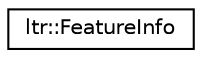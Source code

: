digraph G
{
  edge [fontname="Helvetica",fontsize="10",labelfontname="Helvetica",labelfontsize="10"];
  node [fontname="Helvetica",fontsize="10",shape=record];
  rankdir="LR";
  Node1 [label="ltr::FeatureInfo",height=0.2,width=0.4,color="black", fillcolor="white", style="filled",URL="$classltr_1_1_feature_info.html",tooltip="Class is storing info about all features."];
}
